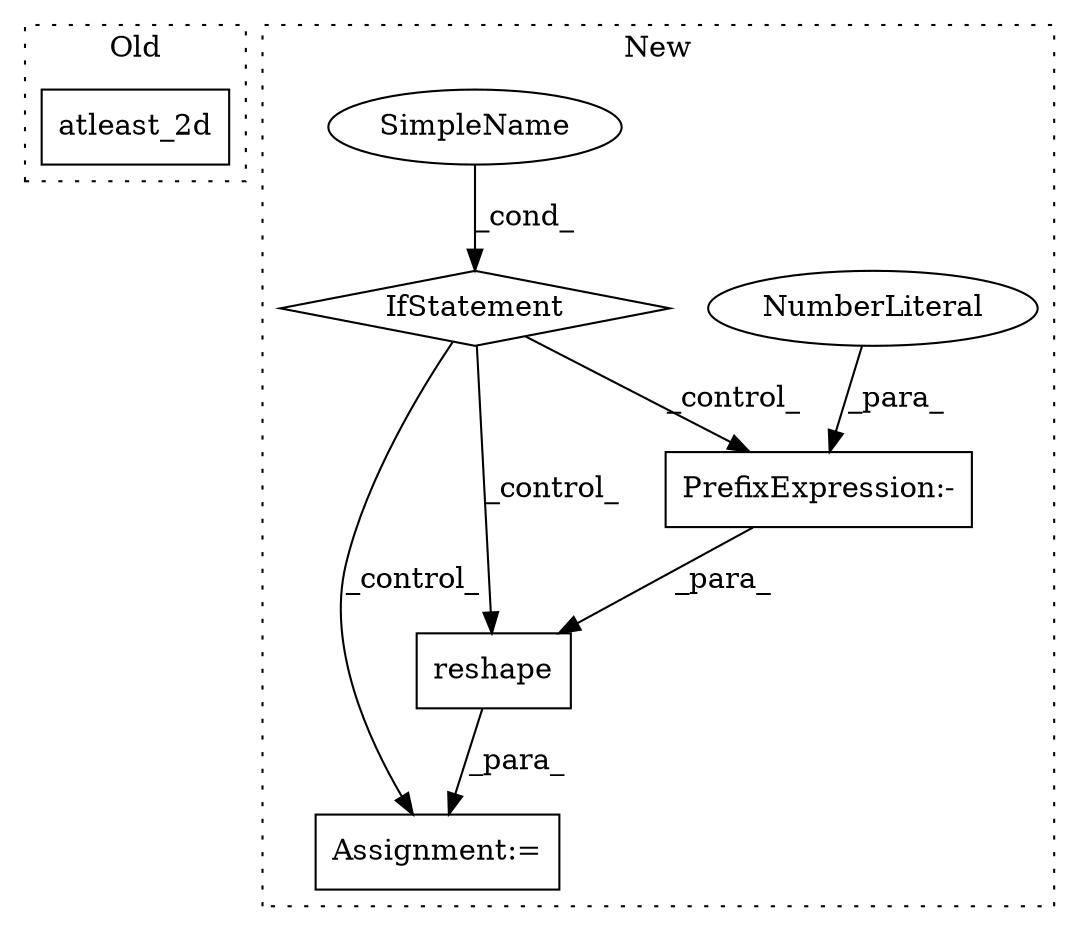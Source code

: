 digraph G {
subgraph cluster0 {
1 [label="atleast_2d" a="32" s="3351,3382" l="11,1" shape="box"];
label = "Old";
style="dotted";
}
subgraph cluster1 {
2 [label="reshape" a="32" s="4077,4089" l="8,1" shape="box"];
3 [label="PrefixExpression:-" a="38" s="4087" l="1" shape="box"];
4 [label="NumberLiteral" a="34" s="4088" l="1" shape="ellipse"];
5 [label="IfStatement" a="25" s="3775,3809" l="4,2" shape="diamond"];
6 [label="SimpleName" a="42" s="" l="" shape="ellipse"];
7 [label="Assignment:=" a="7" s="4064" l="1" shape="box"];
label = "New";
style="dotted";
}
2 -> 7 [label="_para_"];
3 -> 2 [label="_para_"];
4 -> 3 [label="_para_"];
5 -> 2 [label="_control_"];
5 -> 3 [label="_control_"];
5 -> 7 [label="_control_"];
6 -> 5 [label="_cond_"];
}